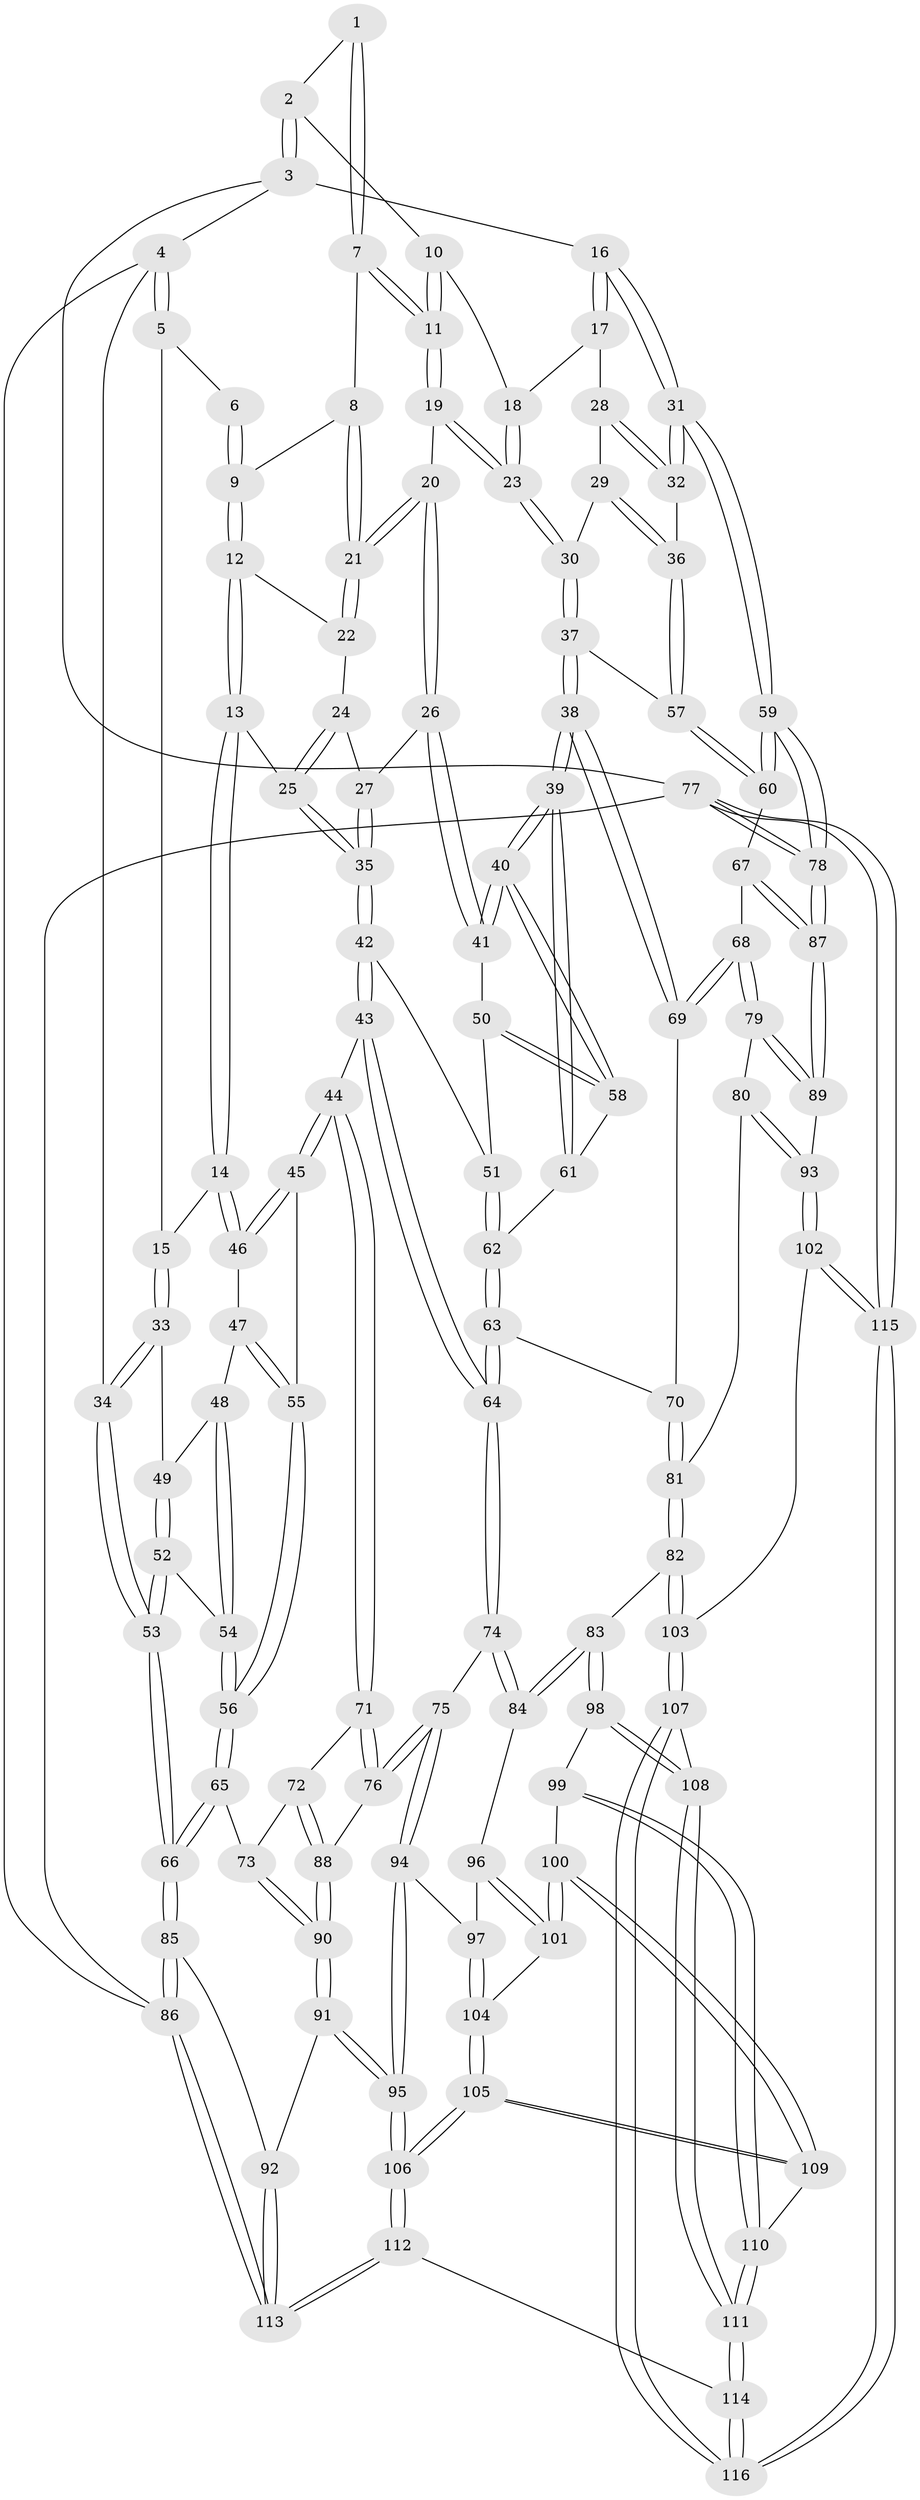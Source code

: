 // coarse degree distribution, {5: 0.2647058823529412, 11: 0.029411764705882353, 6: 0.08823529411764706, 4: 0.3235294117647059, 3: 0.29411764705882354}
// Generated by graph-tools (version 1.1) at 2025/21/03/04/25 18:21:44]
// undirected, 116 vertices, 287 edges
graph export_dot {
graph [start="1"]
  node [color=gray90,style=filled];
  1 [pos="+0.7036208397084243+0"];
  2 [pos="+0.9809873185894594+0"];
  3 [pos="+1+0"];
  4 [pos="+0+0"];
  5 [pos="+0.19193379888722797+0"];
  6 [pos="+0.4398730757166218+0"];
  7 [pos="+0.6674519984843523+0.07088481220233404"];
  8 [pos="+0.5968829221886744+0.03654237837929526"];
  9 [pos="+0.4827717701736164+0"];
  10 [pos="+0.8177934104007885+0"];
  11 [pos="+0.6895595707404957+0.08300743195208234"];
  12 [pos="+0.47704260940833937+0.0008375137259748977"];
  13 [pos="+0.30156798441607+0.21323600424634526"];
  14 [pos="+0.2742675645295269+0.20871354399448674"];
  15 [pos="+0.23116145807245997+0.15982644156944914"];
  16 [pos="+1+0"];
  17 [pos="+0.9179010531834976+0.17691107287358546"];
  18 [pos="+0.8277069378773295+0.09095579610480767"];
  19 [pos="+0.6902296901214691+0.21608880279112325"];
  20 [pos="+0.616585698835546+0.2181749918569061"];
  21 [pos="+0.6000836886117837+0.1993392514770658"];
  22 [pos="+0.4950541497804224+0.11919619602810214"];
  23 [pos="+0.7432574979109489+0.2534656306478752"];
  24 [pos="+0.4885129332404433+0.13057413146913682"];
  25 [pos="+0.307291462318493+0.21620393563241028"];
  26 [pos="+0.5515883742047198+0.2767185020346445"];
  27 [pos="+0.46166848068206656+0.23836658658257287"];
  28 [pos="+0.9049766880848473+0.20258579355825843"];
  29 [pos="+0.8293759615710866+0.237560413490557"];
  30 [pos="+0.7511139716014141+0.2642462035482917"];
  31 [pos="+1+0.3492530795850181"];
  32 [pos="+0.9891964477444523+0.32456660677396554"];
  33 [pos="+0.006823097800120921+0.22698979190593252"];
  34 [pos="+0+0.10276894370368868"];
  35 [pos="+0.3776355714874864+0.2693306907442958"];
  36 [pos="+0.9629966665448223+0.33561863812035586"];
  37 [pos="+0.7637170938390313+0.38942195005959607"];
  38 [pos="+0.7283254054955356+0.4364176263096181"];
  39 [pos="+0.7040636054757812+0.42672468722771484"];
  40 [pos="+0.6851072228678049+0.4185111208723509"];
  41 [pos="+0.5466478341701076+0.3179082748300441"];
  42 [pos="+0.40014752829209355+0.3593787742980416"];
  43 [pos="+0.3547735826700817+0.4465926731486321"];
  44 [pos="+0.3287983898431059+0.4543175303937705"];
  45 [pos="+0.2824769293953945+0.4480105782310402"];
  46 [pos="+0.26430437702654336+0.22987178340209768"];
  47 [pos="+0.17462721266023062+0.33158486004316506"];
  48 [pos="+0.13463747624126077+0.331617223045694"];
  49 [pos="+0.023509679906911808+0.25008326936443953"];
  50 [pos="+0.5209205249205088+0.3469119238533343"];
  51 [pos="+0.4757303832915428+0.3642864360080396"];
  52 [pos="+0.04678105174128914+0.41483565089160923"];
  53 [pos="+0+0.5734249474748987"];
  54 [pos="+0.09591781875020902+0.42115100565419733"];
  55 [pos="+0.236775003215984+0.4566000089351239"];
  56 [pos="+0.17481079726299986+0.5066016321873443"];
  57 [pos="+0.8501267765130182+0.3972417321792753"];
  58 [pos="+0.5493217500521336+0.4127651082453363"];
  59 [pos="+1+0.4202414626952072"];
  60 [pos="+0.9462412205699422+0.4960953534949748"];
  61 [pos="+0.5308373513796507+0.4479034948031869"];
  62 [pos="+0.5089242813226902+0.4810352571188315"];
  63 [pos="+0.5006212709252598+0.5217496221285822"];
  64 [pos="+0.4830312462200147+0.537805115602012"];
  65 [pos="+0.15688043208511404+0.552554978361141"];
  66 [pos="+0+0.6341711275915477"];
  67 [pos="+0.915332004262731+0.5748247317336291"];
  68 [pos="+0.8843043937144981+0.5887817217385151"];
  69 [pos="+0.7254096569806697+0.4509278222669118"];
  70 [pos="+0.7071085622285282+0.4813773944368976"];
  71 [pos="+0.32552471951248163+0.5522470841572632"];
  72 [pos="+0.19820614221599248+0.5805080391767031"];
  73 [pos="+0.16330946152041895+0.5624351030976407"];
  74 [pos="+0.48275521946589545+0.54751912804965"];
  75 [pos="+0.33913575494803827+0.6591399314774143"];
  76 [pos="+0.33794390560355514+0.6586199284614238"];
  77 [pos="+1+1"];
  78 [pos="+1+0.7819441195955963"];
  79 [pos="+0.8835844562139732+0.5902275719447448"];
  80 [pos="+0.8163281849432806+0.6627769359535757"];
  81 [pos="+0.6877474039782663+0.6687009297011653"];
  82 [pos="+0.6786296382728899+0.6799324175769117"];
  83 [pos="+0.6285726834767265+0.6967691261959799"];
  84 [pos="+0.5555423106151386+0.6708538552192799"];
  85 [pos="+0+0.7881164624903343"];
  86 [pos="+0+1"];
  87 [pos="+1+0.7813119993037635"];
  88 [pos="+0.32344182163178414+0.6590662313599069"];
  89 [pos="+0.9830841494686259+0.8206253213875909"];
  90 [pos="+0.1711744509782783+0.7654313010956639"];
  91 [pos="+0.16653801507845659+0.7749881666314603"];
  92 [pos="+0.09759084495898275+0.7936203857449953"];
  93 [pos="+0.9514806795783249+0.8295137875438784"];
  94 [pos="+0.38236763962598824+0.7276430301514379"];
  95 [pos="+0.27303065604547977+0.8582035234225505"];
  96 [pos="+0.45448816332990316+0.7302388542837371"];
  97 [pos="+0.38331958527576365+0.728023825825638"];
  98 [pos="+0.603119649958387+0.7851743555678555"];
  99 [pos="+0.5241454433824251+0.8419854625335126"];
  100 [pos="+0.5120118149572329+0.8378617982384314"];
  101 [pos="+0.4882758642184971+0.8161591907094936"];
  102 [pos="+0.9284540143692394+0.8454016614189968"];
  103 [pos="+0.7972374028466257+0.8636140668468785"];
  104 [pos="+0.4135142807497192+0.8373237405839936"];
  105 [pos="+0.3896474769874697+0.9132643757177197"];
  106 [pos="+0.32401805963673974+0.9996555911274536"];
  107 [pos="+0.7701416569413544+0.8918076517831445"];
  108 [pos="+0.6604359689699165+0.9063205440165418"];
  109 [pos="+0.4306980267505046+0.8930288435964462"];
  110 [pos="+0.5359396269636649+0.9006731621449539"];
  111 [pos="+0.5687799752890516+1"];
  112 [pos="+0.32052385653608295+1"];
  113 [pos="+0.2601340192768655+1"];
  114 [pos="+0.5009677680410743+1"];
  115 [pos="+0.8741979181265433+1"];
  116 [pos="+0.7759304537295916+1"];
  1 -- 2;
  1 -- 7;
  1 -- 7;
  2 -- 3;
  2 -- 3;
  2 -- 10;
  3 -- 4;
  3 -- 16;
  3 -- 77;
  4 -- 5;
  4 -- 5;
  4 -- 34;
  4 -- 86;
  5 -- 6;
  5 -- 15;
  6 -- 9;
  6 -- 9;
  7 -- 8;
  7 -- 11;
  7 -- 11;
  8 -- 9;
  8 -- 21;
  8 -- 21;
  9 -- 12;
  9 -- 12;
  10 -- 11;
  10 -- 11;
  10 -- 18;
  11 -- 19;
  11 -- 19;
  12 -- 13;
  12 -- 13;
  12 -- 22;
  13 -- 14;
  13 -- 14;
  13 -- 25;
  14 -- 15;
  14 -- 46;
  14 -- 46;
  15 -- 33;
  15 -- 33;
  16 -- 17;
  16 -- 17;
  16 -- 31;
  16 -- 31;
  17 -- 18;
  17 -- 28;
  18 -- 23;
  18 -- 23;
  19 -- 20;
  19 -- 23;
  19 -- 23;
  20 -- 21;
  20 -- 21;
  20 -- 26;
  20 -- 26;
  21 -- 22;
  21 -- 22;
  22 -- 24;
  23 -- 30;
  23 -- 30;
  24 -- 25;
  24 -- 25;
  24 -- 27;
  25 -- 35;
  25 -- 35;
  26 -- 27;
  26 -- 41;
  26 -- 41;
  27 -- 35;
  27 -- 35;
  28 -- 29;
  28 -- 32;
  28 -- 32;
  29 -- 30;
  29 -- 36;
  29 -- 36;
  30 -- 37;
  30 -- 37;
  31 -- 32;
  31 -- 32;
  31 -- 59;
  31 -- 59;
  32 -- 36;
  33 -- 34;
  33 -- 34;
  33 -- 49;
  34 -- 53;
  34 -- 53;
  35 -- 42;
  35 -- 42;
  36 -- 57;
  36 -- 57;
  37 -- 38;
  37 -- 38;
  37 -- 57;
  38 -- 39;
  38 -- 39;
  38 -- 69;
  38 -- 69;
  39 -- 40;
  39 -- 40;
  39 -- 61;
  39 -- 61;
  40 -- 41;
  40 -- 41;
  40 -- 58;
  40 -- 58;
  41 -- 50;
  42 -- 43;
  42 -- 43;
  42 -- 51;
  43 -- 44;
  43 -- 64;
  43 -- 64;
  44 -- 45;
  44 -- 45;
  44 -- 71;
  44 -- 71;
  45 -- 46;
  45 -- 46;
  45 -- 55;
  46 -- 47;
  47 -- 48;
  47 -- 55;
  47 -- 55;
  48 -- 49;
  48 -- 54;
  48 -- 54;
  49 -- 52;
  49 -- 52;
  50 -- 51;
  50 -- 58;
  50 -- 58;
  51 -- 62;
  51 -- 62;
  52 -- 53;
  52 -- 53;
  52 -- 54;
  53 -- 66;
  53 -- 66;
  54 -- 56;
  54 -- 56;
  55 -- 56;
  55 -- 56;
  56 -- 65;
  56 -- 65;
  57 -- 60;
  57 -- 60;
  58 -- 61;
  59 -- 60;
  59 -- 60;
  59 -- 78;
  59 -- 78;
  60 -- 67;
  61 -- 62;
  62 -- 63;
  62 -- 63;
  63 -- 64;
  63 -- 64;
  63 -- 70;
  64 -- 74;
  64 -- 74;
  65 -- 66;
  65 -- 66;
  65 -- 73;
  66 -- 85;
  66 -- 85;
  67 -- 68;
  67 -- 87;
  67 -- 87;
  68 -- 69;
  68 -- 69;
  68 -- 79;
  68 -- 79;
  69 -- 70;
  70 -- 81;
  70 -- 81;
  71 -- 72;
  71 -- 76;
  71 -- 76;
  72 -- 73;
  72 -- 88;
  72 -- 88;
  73 -- 90;
  73 -- 90;
  74 -- 75;
  74 -- 84;
  74 -- 84;
  75 -- 76;
  75 -- 76;
  75 -- 94;
  75 -- 94;
  76 -- 88;
  77 -- 78;
  77 -- 78;
  77 -- 115;
  77 -- 115;
  77 -- 86;
  78 -- 87;
  78 -- 87;
  79 -- 80;
  79 -- 89;
  79 -- 89;
  80 -- 81;
  80 -- 93;
  80 -- 93;
  81 -- 82;
  81 -- 82;
  82 -- 83;
  82 -- 103;
  82 -- 103;
  83 -- 84;
  83 -- 84;
  83 -- 98;
  83 -- 98;
  84 -- 96;
  85 -- 86;
  85 -- 86;
  85 -- 92;
  86 -- 113;
  86 -- 113;
  87 -- 89;
  87 -- 89;
  88 -- 90;
  88 -- 90;
  89 -- 93;
  90 -- 91;
  90 -- 91;
  91 -- 92;
  91 -- 95;
  91 -- 95;
  92 -- 113;
  92 -- 113;
  93 -- 102;
  93 -- 102;
  94 -- 95;
  94 -- 95;
  94 -- 97;
  95 -- 106;
  95 -- 106;
  96 -- 97;
  96 -- 101;
  96 -- 101;
  97 -- 104;
  97 -- 104;
  98 -- 99;
  98 -- 108;
  98 -- 108;
  99 -- 100;
  99 -- 110;
  99 -- 110;
  100 -- 101;
  100 -- 101;
  100 -- 109;
  100 -- 109;
  101 -- 104;
  102 -- 103;
  102 -- 115;
  102 -- 115;
  103 -- 107;
  103 -- 107;
  104 -- 105;
  104 -- 105;
  105 -- 106;
  105 -- 106;
  105 -- 109;
  105 -- 109;
  106 -- 112;
  106 -- 112;
  107 -- 108;
  107 -- 116;
  107 -- 116;
  108 -- 111;
  108 -- 111;
  109 -- 110;
  110 -- 111;
  110 -- 111;
  111 -- 114;
  111 -- 114;
  112 -- 113;
  112 -- 113;
  112 -- 114;
  114 -- 116;
  114 -- 116;
  115 -- 116;
  115 -- 116;
}
